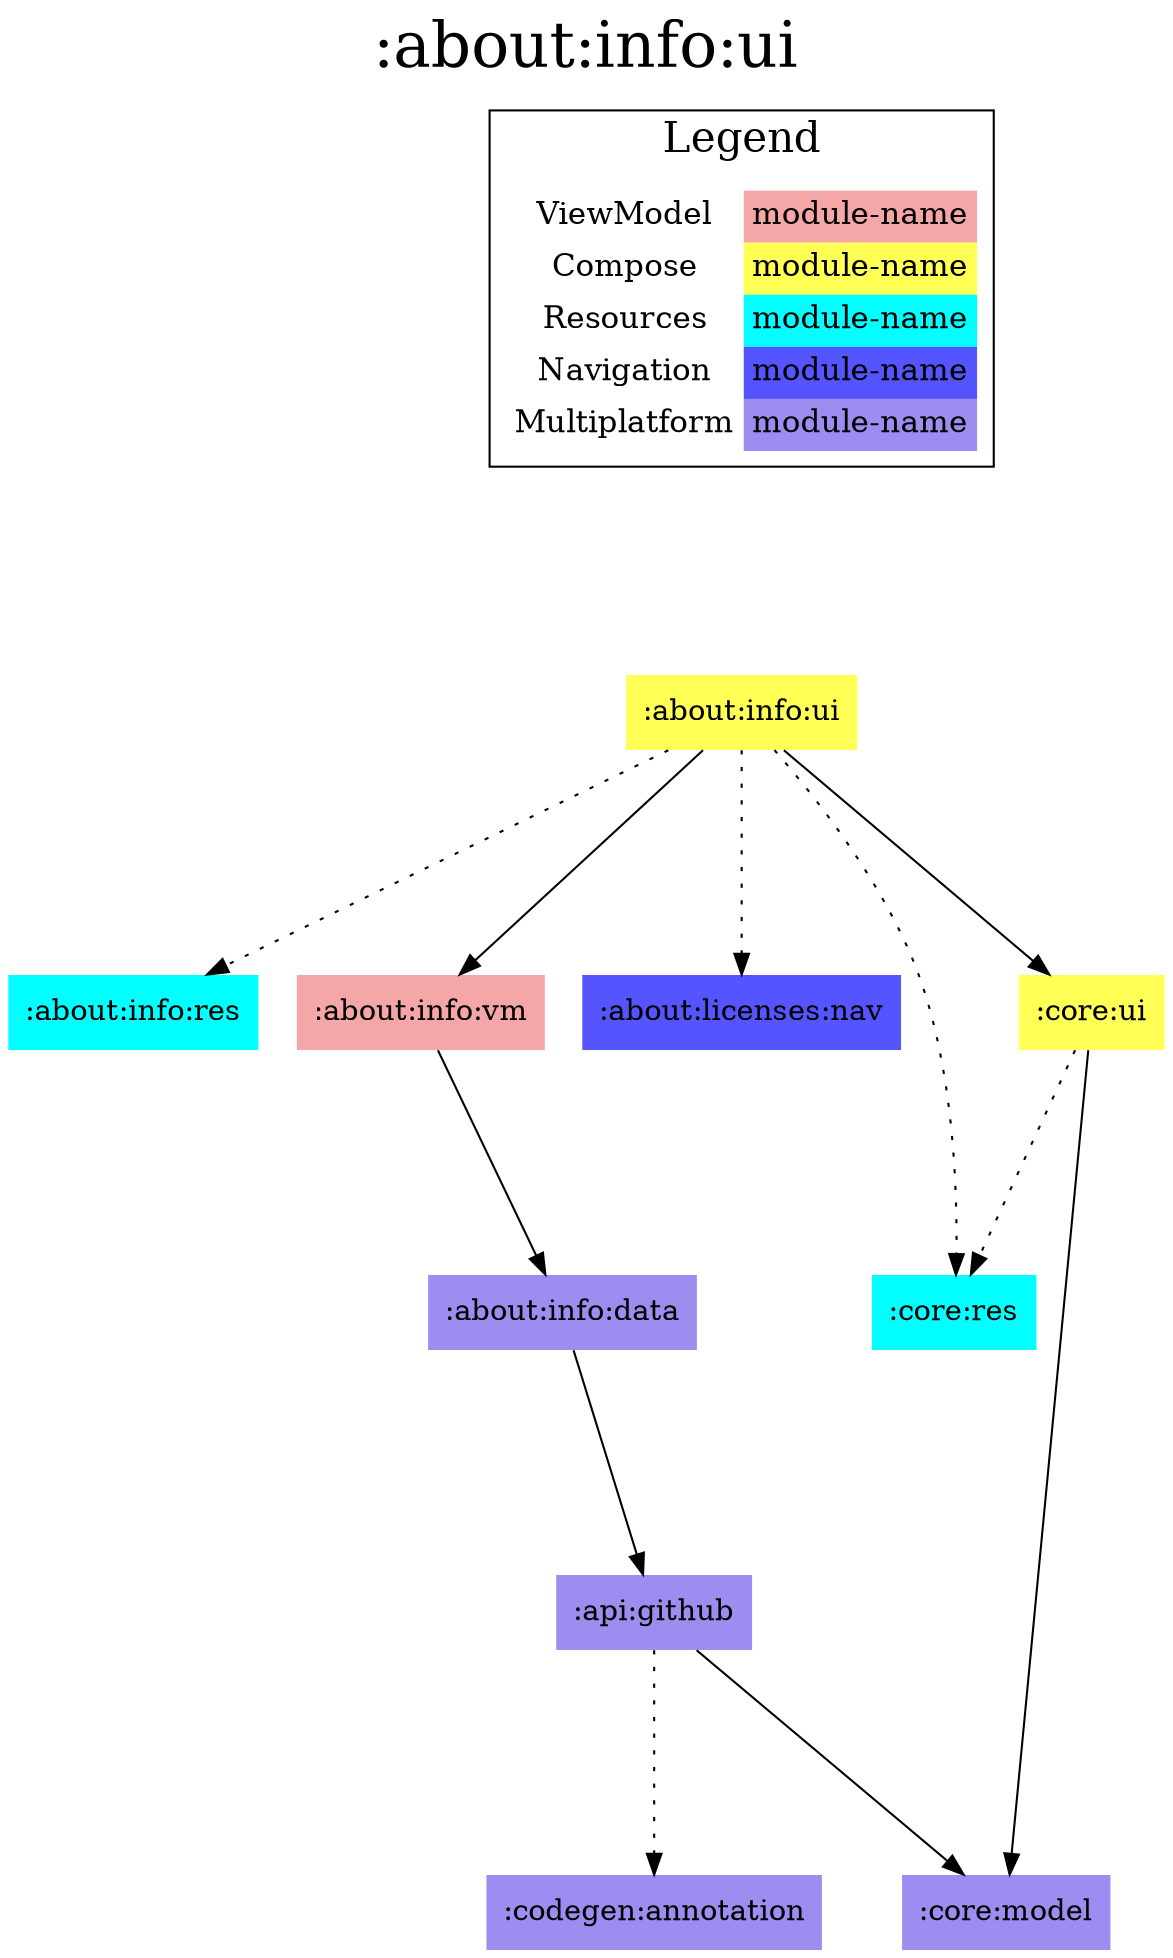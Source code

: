 digraph {
edge ["dir"="forward"]
graph ["dpi"="100","label"=":about:info:ui","labelloc"="t","fontsize"="30","ranksep"="1.5","rankdir"="TB"]
node ["style"="filled"]
":about:info:data" ["fillcolor"="#9D8DF1","shape"="none"]
":about:info:res" ["fillcolor"="#00FFFF","shape"="none"]
":about:info:ui" ["fillcolor"="#FFFF55","shape"="none"]
":about:info:vm" ["fillcolor"="#F5A6A6","shape"="none"]
":about:licenses:nav" ["fillcolor"="#5555FF","shape"="none"]
":api:github" ["fillcolor"="#9D8DF1","shape"="none"]
":codegen:annotation" ["fillcolor"="#9D8DF1","shape"="none"]
":core:model" ["fillcolor"="#9D8DF1","shape"="none"]
":core:res" ["fillcolor"="#00FFFF","shape"="none"]
":core:ui" ["fillcolor"="#FFFF55","shape"="none"]
{
edge ["dir"="none"]
graph ["rank"="same"]
}
":about:info:data" -> ":api:github"
":about:info:ui" -> ":about:info:res" ["style"="dotted"]
":about:info:ui" -> ":about:info:vm"
":about:info:ui" -> ":about:licenses:nav" ["style"="dotted"]
":about:info:ui" -> ":core:res" ["style"="dotted"]
":about:info:ui" -> ":core:ui"
":about:info:vm" -> ":about:info:data"
":api:github" -> ":codegen:annotation" ["style"="dotted"]
":api:github" -> ":core:model"
":core:ui" -> ":core:model"
":core:ui" -> ":core:res" ["style"="dotted"]
subgraph "cluster_legend" {
edge ["dir"="none"]
graph ["label"="Legend","fontsize"="20"]
"Legend" ["style"="filled","fillcolor"="#FFFFFF","shape"="none","margin"="0","fontsize"="15","label"=<
<TABLE BORDER="0" CELLBORDER="0" CELLSPACING="0" CELLPADDING="4">
<TR><TD>ViewModel</TD><TD BGCOLOR="#F5A6A6">module-name</TD></TR>
<TR><TD>Compose</TD><TD BGCOLOR="#FFFF55">module-name</TD></TR>
<TR><TD>Resources</TD><TD BGCOLOR="#00FFFF">module-name</TD></TR>
<TR><TD>Navigation</TD><TD BGCOLOR="#5555FF">module-name</TD></TR>
<TR><TD>Multiplatform</TD><TD BGCOLOR="#9D8DF1">module-name</TD></TR>
</TABLE>
>]
} -> ":about:info:ui" ["style"="invis"]
}
